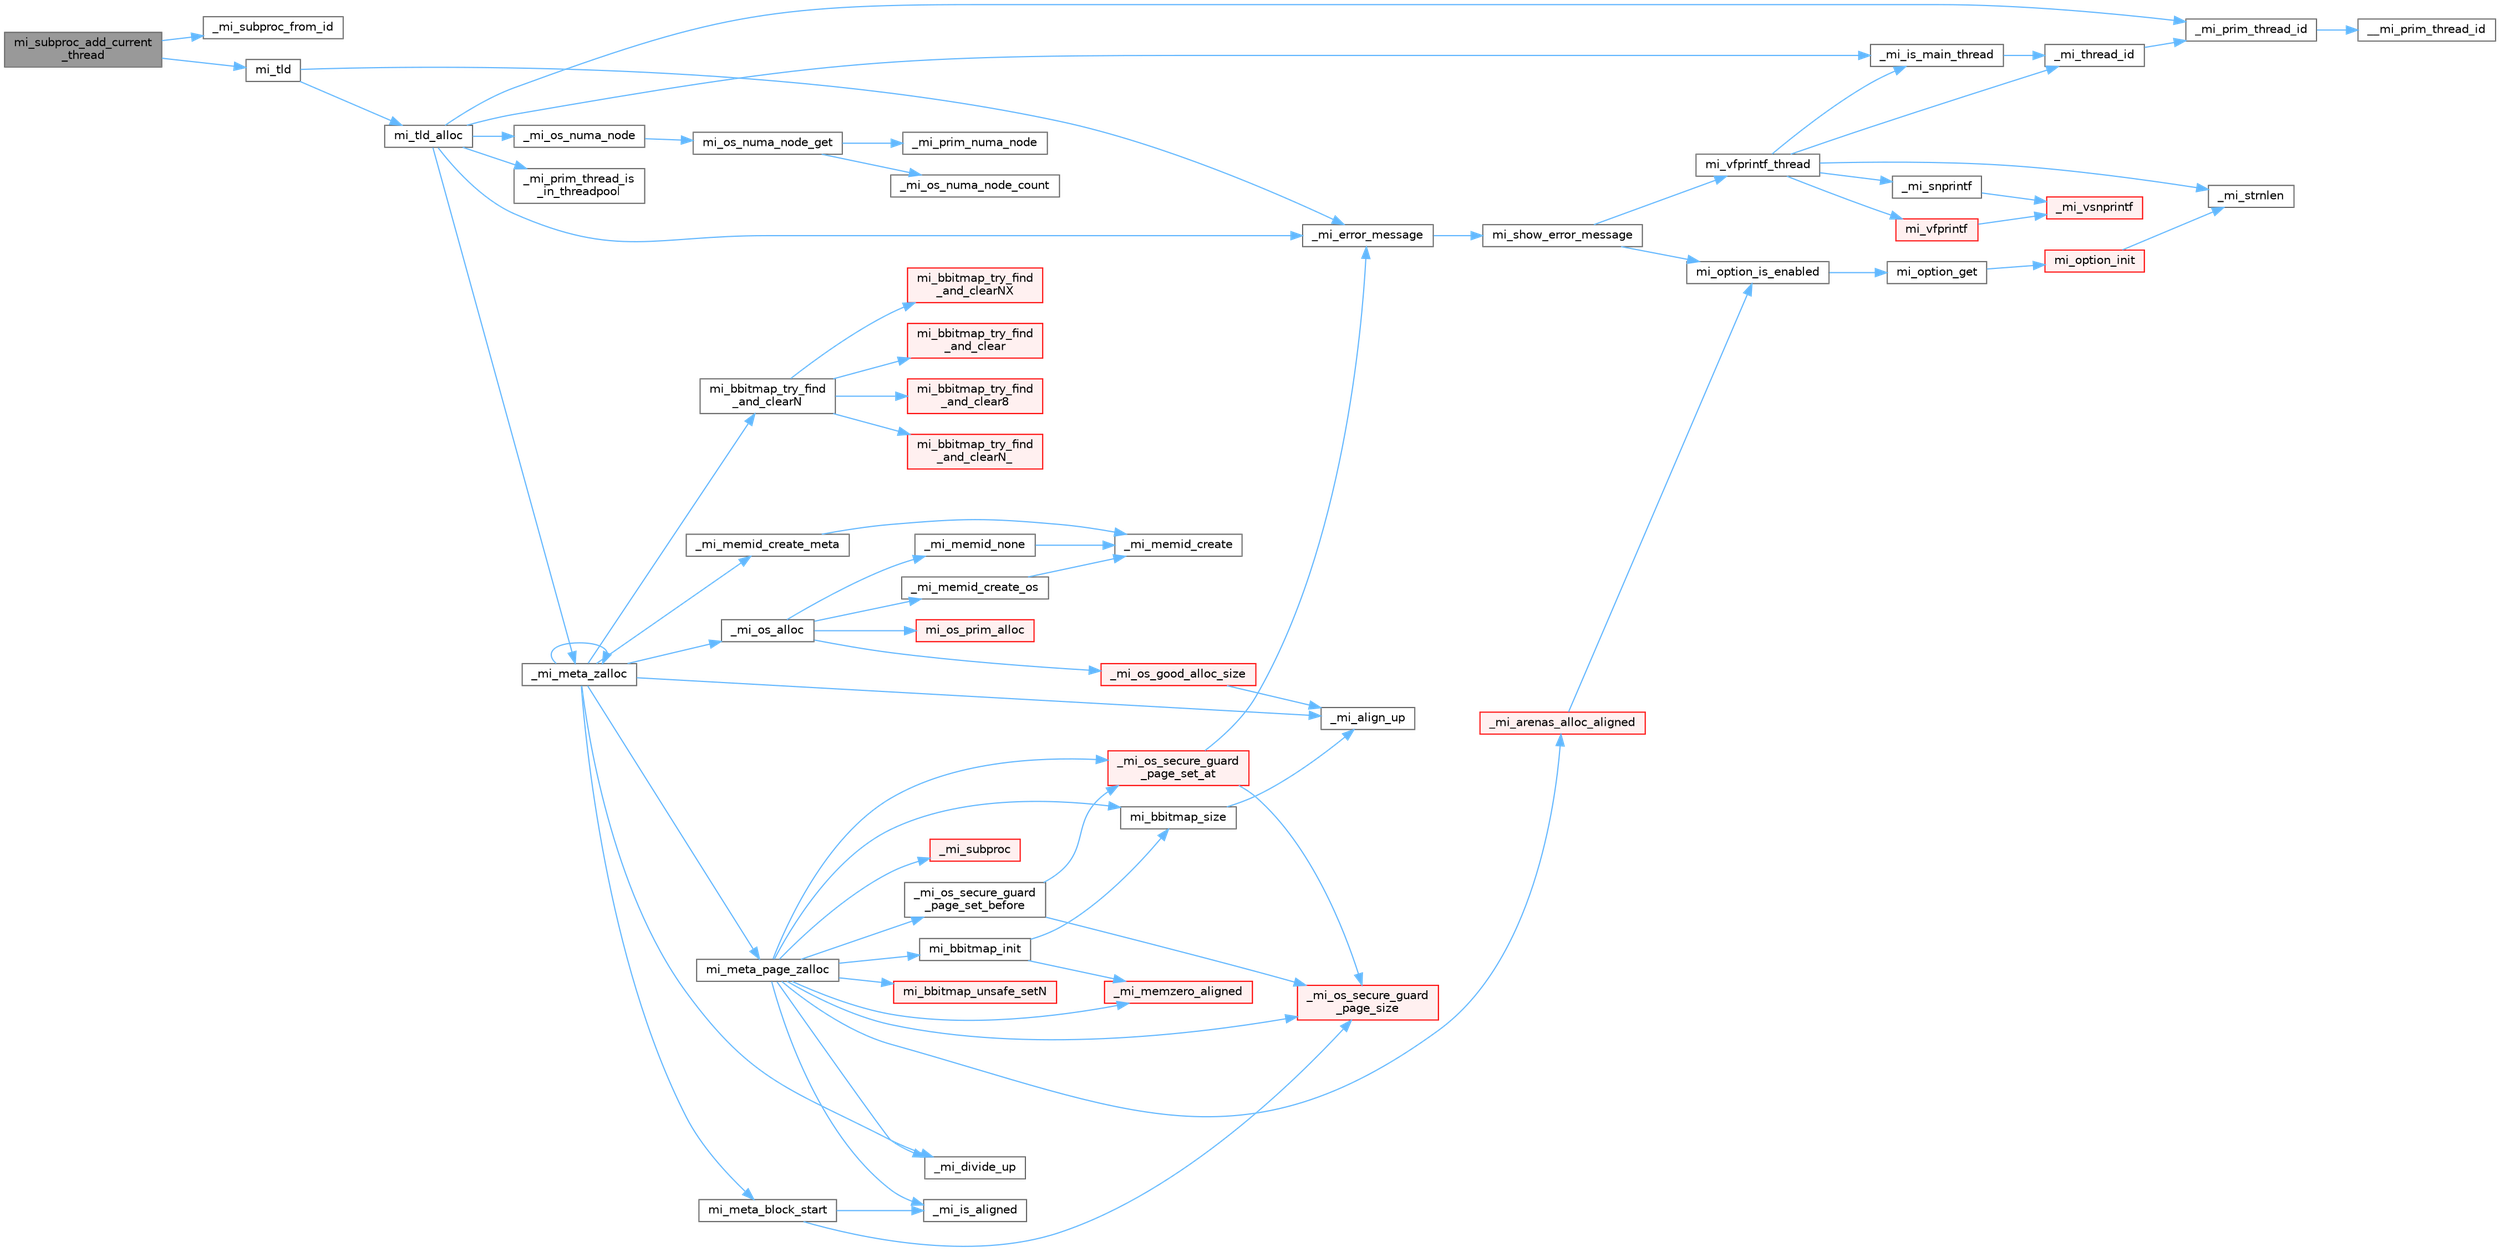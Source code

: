 digraph "mi_subproc_add_current_thread"
{
 // LATEX_PDF_SIZE
  bgcolor="transparent";
  edge [fontname=Helvetica,fontsize=10,labelfontname=Helvetica,labelfontsize=10];
  node [fontname=Helvetica,fontsize=10,shape=box,height=0.2,width=0.4];
  rankdir="LR";
  Node1 [id="Node000001",label="mi_subproc_add_current\l_thread",height=0.2,width=0.4,color="gray40", fillcolor="grey60", style="filled", fontcolor="black",tooltip=" "];
  Node1 -> Node2 [id="edge71_Node000001_Node000002",color="steelblue1",style="solid",tooltip=" "];
  Node2 [id="Node000002",label="_mi_subproc_from_id",height=0.2,width=0.4,color="grey40", fillcolor="white", style="filled",URL="$_e_a_s_t_l_2packages_2mimalloc_2src_2init_8c.html#a6b78bf92274622c0d932a8859ab865af",tooltip=" "];
  Node1 -> Node3 [id="edge72_Node000001_Node000003",color="steelblue1",style="solid",tooltip=" "];
  Node3 [id="Node000003",label="mi_tld",height=0.2,width=0.4,color="grey40", fillcolor="white", style="filled",URL="$_e_a_s_t_l_2packages_2mimalloc_2src_2init_8c.html#a6e90738c5f828cb4ea4173e14615c377",tooltip=" "];
  Node3 -> Node4 [id="edge73_Node000003_Node000004",color="steelblue1",style="solid",tooltip=" "];
  Node4 [id="Node000004",label="_mi_error_message",height=0.2,width=0.4,color="grey40", fillcolor="white", style="filled",URL="$options_8c.html#a2bebc073bcaac71658e57bb260c2e426",tooltip=" "];
  Node4 -> Node5 [id="edge74_Node000004_Node000005",color="steelblue1",style="solid",tooltip=" "];
  Node5 [id="Node000005",label="mi_show_error_message",height=0.2,width=0.4,color="grey40", fillcolor="white", style="filled",URL="$options_8c.html#a025f32c63014753e87fd7a579d2bb8aa",tooltip=" "];
  Node5 -> Node6 [id="edge75_Node000005_Node000006",color="steelblue1",style="solid",tooltip=" "];
  Node6 [id="Node000006",label="mi_option_is_enabled",height=0.2,width=0.4,color="grey40", fillcolor="white", style="filled",URL="$group__options.html#ga459ad98f18b3fc9275474807fe0ca188",tooltip=" "];
  Node6 -> Node7 [id="edge76_Node000006_Node000007",color="steelblue1",style="solid",tooltip=" "];
  Node7 [id="Node000007",label="mi_option_get",height=0.2,width=0.4,color="grey40", fillcolor="white", style="filled",URL="$group__options.html#ga7e8af195cc81d3fa64ccf2662caa565a",tooltip=" "];
  Node7 -> Node8 [id="edge77_Node000007_Node000008",color="steelblue1",style="solid",tooltip=" "];
  Node8 [id="Node000008",label="mi_option_init",height=0.2,width=0.4,color="red", fillcolor="#FFF0F0", style="filled",URL="$options_8c.html#a61970c5b942f29a5dea8a39742421cfe",tooltip=" "];
  Node8 -> Node16 [id="edge78_Node000008_Node000016",color="steelblue1",style="solid",tooltip=" "];
  Node16 [id="Node000016",label="_mi_strnlen",height=0.2,width=0.4,color="grey40", fillcolor="white", style="filled",URL="$libc_8c.html#ae8577fe0d9bbe3fb90d2169caa1af943",tooltip=" "];
  Node5 -> Node20 [id="edge79_Node000005_Node000020",color="steelblue1",style="solid",tooltip=" "];
  Node20 [id="Node000020",label="mi_vfprintf_thread",height=0.2,width=0.4,color="grey40", fillcolor="white", style="filled",URL="$options_8c.html#a4af8263c139d04a876914f39024a7424",tooltip=" "];
  Node20 -> Node21 [id="edge80_Node000020_Node000021",color="steelblue1",style="solid",tooltip=" "];
  Node21 [id="Node000021",label="_mi_is_main_thread",height=0.2,width=0.4,color="grey40", fillcolor="white", style="filled",URL="$_e_a_s_t_l_2packages_2mimalloc_2src_2init_8c.html#a008e0a28e7c86b15a04094d595e2c327",tooltip=" "];
  Node21 -> Node22 [id="edge81_Node000021_Node000022",color="steelblue1",style="solid",tooltip=" "];
  Node22 [id="Node000022",label="_mi_thread_id",height=0.2,width=0.4,color="grey40", fillcolor="white", style="filled",URL="$_e_a_s_t_l_2packages_2mimalloc_2src_2init_8c.html#a43068a36d7dea6ccf1e3558a27e22993",tooltip=" "];
  Node22 -> Node23 [id="edge82_Node000022_Node000023",color="steelblue1",style="solid",tooltip=" "];
  Node23 [id="Node000023",label="_mi_prim_thread_id",height=0.2,width=0.4,color="grey40", fillcolor="white", style="filled",URL="$prim_8h.html#a3875c92cbb791d0a7c69bc1fd2df6804",tooltip=" "];
  Node23 -> Node24 [id="edge83_Node000023_Node000024",color="steelblue1",style="solid",tooltip=" "];
  Node24 [id="Node000024",label="__mi_prim_thread_id",height=0.2,width=0.4,color="grey40", fillcolor="white", style="filled",URL="$prim_8h.html#a42ea20cb0253ec21dff5f6770927df20",tooltip=" "];
  Node20 -> Node25 [id="edge84_Node000020_Node000025",color="steelblue1",style="solid",tooltip=" "];
  Node25 [id="Node000025",label="_mi_snprintf",height=0.2,width=0.4,color="grey40", fillcolor="white", style="filled",URL="$libc_8c.html#a6c2f4673e3317f332571bc1bec18c49b",tooltip=" "];
  Node25 -> Node26 [id="edge85_Node000025_Node000026",color="steelblue1",style="solid",tooltip=" "];
  Node26 [id="Node000026",label="_mi_vsnprintf",height=0.2,width=0.4,color="red", fillcolor="#FFF0F0", style="filled",URL="$libc_8c.html#a8991188606f00dc8665aa14d8e7dab83",tooltip=" "];
  Node20 -> Node16 [id="edge86_Node000020_Node000016",color="steelblue1",style="solid",tooltip=" "];
  Node20 -> Node22 [id="edge87_Node000020_Node000022",color="steelblue1",style="solid",tooltip=" "];
  Node20 -> Node32 [id="edge88_Node000020_Node000032",color="steelblue1",style="solid",tooltip=" "];
  Node32 [id="Node000032",label="mi_vfprintf",height=0.2,width=0.4,color="red", fillcolor="#FFF0F0", style="filled",URL="$options_8c.html#a1f31f62f178fb5309451aa44c8d25327",tooltip=" "];
  Node32 -> Node26 [id="edge89_Node000032_Node000026",color="steelblue1",style="solid",tooltip=" "];
  Node3 -> Node41 [id="edge90_Node000003_Node000041",color="steelblue1",style="solid",tooltip=" "];
  Node41 [id="Node000041",label="mi_tld_alloc",height=0.2,width=0.4,color="grey40", fillcolor="white", style="filled",URL="$_e_a_s_t_l_2packages_2mimalloc_2src_2init_8c.html#a69e326a3e850840d14a624a21cf66520",tooltip=" "];
  Node41 -> Node4 [id="edge91_Node000041_Node000004",color="steelblue1",style="solid",tooltip=" "];
  Node41 -> Node21 [id="edge92_Node000041_Node000021",color="steelblue1",style="solid",tooltip=" "];
  Node41 -> Node42 [id="edge93_Node000041_Node000042",color="steelblue1",style="solid",tooltip=" "];
  Node42 [id="Node000042",label="_mi_meta_zalloc",height=0.2,width=0.4,color="grey40", fillcolor="white", style="filled",URL="$arena-meta_8c.html#a31a659497b10a801687c27c99ab780ae",tooltip=" "];
  Node42 -> Node43 [id="edge94_Node000042_Node000043",color="steelblue1",style="solid",tooltip=" "];
  Node43 [id="Node000043",label="_mi_align_up",height=0.2,width=0.4,color="grey40", fillcolor="white", style="filled",URL="$_e_a_s_t_l_2packages_2mimalloc_2include_2mimalloc_2internal_8h.html#a7f35944d44d8a16365072023dd19e0da",tooltip=" "];
  Node42 -> Node44 [id="edge95_Node000042_Node000044",color="steelblue1",style="solid",tooltip=" "];
  Node44 [id="Node000044",label="_mi_divide_up",height=0.2,width=0.4,color="grey40", fillcolor="white", style="filled",URL="$_e_a_s_t_l_2packages_2mimalloc_2include_2mimalloc_2internal_8h.html#a693e5b64e9a4644c716974dda2395edc",tooltip=" "];
  Node42 -> Node45 [id="edge96_Node000042_Node000045",color="steelblue1",style="solid",tooltip=" "];
  Node45 [id="Node000045",label="_mi_memid_create_meta",height=0.2,width=0.4,color="grey40", fillcolor="white", style="filled",URL="$_e_a_s_t_l_2packages_2mimalloc_2include_2mimalloc_2internal_8h.html#abe6a939e19dc8bd746a6aaa6de9f1bf0",tooltip=" "];
  Node45 -> Node46 [id="edge97_Node000045_Node000046",color="steelblue1",style="solid",tooltip=" "];
  Node46 [id="Node000046",label="_mi_memid_create",height=0.2,width=0.4,color="grey40", fillcolor="white", style="filled",URL="$_e_a_s_t_l_2packages_2mimalloc_2include_2mimalloc_2internal_8h.html#a666352100ead3b22c4cd8ac803b1b1f8",tooltip=" "];
  Node42 -> Node42 [id="edge98_Node000042_Node000042",color="steelblue1",style="solid",tooltip=" "];
  Node42 -> Node47 [id="edge99_Node000042_Node000047",color="steelblue1",style="solid",tooltip=" "];
  Node47 [id="Node000047",label="_mi_os_alloc",height=0.2,width=0.4,color="grey40", fillcolor="white", style="filled",URL="$os_8c.html#adda37bbacbf064719f3398bc4c8de08f",tooltip=" "];
  Node47 -> Node48 [id="edge100_Node000047_Node000048",color="steelblue1",style="solid",tooltip=" "];
  Node48 [id="Node000048",label="_mi_memid_create_os",height=0.2,width=0.4,color="grey40", fillcolor="white", style="filled",URL="$_e_a_s_t_l_2packages_2mimalloc_2include_2mimalloc_2internal_8h.html#a09383ef9229fc236d59aadf1acc9268c",tooltip=" "];
  Node48 -> Node46 [id="edge101_Node000048_Node000046",color="steelblue1",style="solid",tooltip=" "];
  Node47 -> Node49 [id="edge102_Node000047_Node000049",color="steelblue1",style="solid",tooltip=" "];
  Node49 [id="Node000049",label="_mi_memid_none",height=0.2,width=0.4,color="grey40", fillcolor="white", style="filled",URL="$_e_a_s_t_l_2packages_2mimalloc_2include_2mimalloc_2internal_8h.html#a130091d8591ac82c587dace216eca4d2",tooltip=" "];
  Node49 -> Node46 [id="edge103_Node000049_Node000046",color="steelblue1",style="solid",tooltip=" "];
  Node47 -> Node50 [id="edge104_Node000047_Node000050",color="steelblue1",style="solid",tooltip=" "];
  Node50 [id="Node000050",label="_mi_os_good_alloc_size",height=0.2,width=0.4,color="red", fillcolor="#FFF0F0", style="filled",URL="$os_8c.html#aa30b56bf7b30da1c4f35323cfccce4f1",tooltip=" "];
  Node50 -> Node43 [id="edge105_Node000050_Node000043",color="steelblue1",style="solid",tooltip=" "];
  Node47 -> Node52 [id="edge106_Node000047_Node000052",color="steelblue1",style="solid",tooltip=" "];
  Node52 [id="Node000052",label="mi_os_prim_alloc",height=0.2,width=0.4,color="red", fillcolor="#FFF0F0", style="filled",URL="$os_8c.html#ac50f6ac4cacc85db44bcdfbe89f941b8",tooltip=" "];
  Node42 -> Node79 [id="edge107_Node000042_Node000079",color="steelblue1",style="solid",tooltip=" "];
  Node79 [id="Node000079",label="mi_bbitmap_try_find\l_and_clearN",height=0.2,width=0.4,color="grey40", fillcolor="white", style="filled",URL="$bitmap_8h.html#a68973af6da3993bcf5f6e14bd5395e0e",tooltip=" "];
  Node79 -> Node80 [id="edge108_Node000079_Node000080",color="steelblue1",style="solid",tooltip=" "];
  Node80 [id="Node000080",label="mi_bbitmap_try_find\l_and_clear",height=0.2,width=0.4,color="red", fillcolor="#FFF0F0", style="filled",URL="$bitmap_8c.html#af4021b82102a0099956ce78b094ef754",tooltip=" "];
  Node79 -> Node110 [id="edge109_Node000079_Node000110",color="steelblue1",style="solid",tooltip=" "];
  Node110 [id="Node000110",label="mi_bbitmap_try_find\l_and_clear8",height=0.2,width=0.4,color="red", fillcolor="#FFF0F0", style="filled",URL="$bitmap_8c.html#a1cea740ac26cb096d1af87f0ccf155e6",tooltip=" "];
  Node79 -> Node116 [id="edge110_Node000079_Node000116",color="steelblue1",style="solid",tooltip=" "];
  Node116 [id="Node000116",label="mi_bbitmap_try_find\l_and_clearN_",height=0.2,width=0.4,color="red", fillcolor="#FFF0F0", style="filled",URL="$bitmap_8c.html#a5a1cbdadcced2fcfd0c3bc12e797fdd3",tooltip=" "];
  Node79 -> Node128 [id="edge111_Node000079_Node000128",color="steelblue1",style="solid",tooltip=" "];
  Node128 [id="Node000128",label="mi_bbitmap_try_find\l_and_clearNX",height=0.2,width=0.4,color="red", fillcolor="#FFF0F0", style="filled",URL="$bitmap_8c.html#a39dd151902e207638aac95877e04e7b3",tooltip=" "];
  Node42 -> Node130 [id="edge112_Node000042_Node000130",color="steelblue1",style="solid",tooltip=" "];
  Node130 [id="Node000130",label="mi_meta_block_start",height=0.2,width=0.4,color="grey40", fillcolor="white", style="filled",URL="$arena-meta_8c.html#aeece3fac418407c81bab2ef651ea35a6",tooltip=" "];
  Node130 -> Node66 [id="edge113_Node000130_Node000066",color="steelblue1",style="solid",tooltip=" "];
  Node66 [id="Node000066",label="_mi_is_aligned",height=0.2,width=0.4,color="grey40", fillcolor="white", style="filled",URL="$_e_a_s_t_l_2packages_2mimalloc_2include_2mimalloc_2internal_8h.html#ad446ae4d82cbdbd78dfbe46fa2330555",tooltip=" "];
  Node130 -> Node131 [id="edge114_Node000130_Node000131",color="steelblue1",style="solid",tooltip=" "];
  Node131 [id="Node000131",label="_mi_os_secure_guard\l_page_size",height=0.2,width=0.4,color="red", fillcolor="#FFF0F0", style="filled",URL="$os_8c.html#a2daf38bcf9e1a42db5038d237354fbe2",tooltip=" "];
  Node42 -> Node133 [id="edge115_Node000042_Node000133",color="steelblue1",style="solid",tooltip=" "];
  Node133 [id="Node000133",label="mi_meta_page_zalloc",height=0.2,width=0.4,color="grey40", fillcolor="white", style="filled",URL="$arena-meta_8c.html#a2c5c527039fe8a63d9fdca08d1a83ba9",tooltip=" "];
  Node133 -> Node134 [id="edge116_Node000133_Node000134",color="steelblue1",style="solid",tooltip=" "];
  Node134 [id="Node000134",label="_mi_arenas_alloc_aligned",height=0.2,width=0.4,color="red", fillcolor="#FFF0F0", style="filled",URL="$arena_8c.html#ac3ca9c0300ae2a2e700ec85ebe85d461",tooltip=" "];
  Node134 -> Node6 [id="edge117_Node000134_Node000006",color="steelblue1",style="solid",tooltip=" "];
  Node133 -> Node44 [id="edge118_Node000133_Node000044",color="steelblue1",style="solid",tooltip=" "];
  Node133 -> Node66 [id="edge119_Node000133_Node000066",color="steelblue1",style="solid",tooltip=" "];
  Node133 -> Node201 [id="edge120_Node000133_Node000201",color="steelblue1",style="solid",tooltip=" "];
  Node201 [id="Node000201",label="_mi_memzero_aligned",height=0.2,width=0.4,color="red", fillcolor="#FFF0F0", style="filled",URL="$_e_a_s_t_l_2packages_2mimalloc_2include_2mimalloc_2internal_8h.html#aa1d3beee9d492fc175ac2584e50fd8ea",tooltip=" "];
  Node133 -> Node198 [id="edge121_Node000133_Node000198",color="steelblue1",style="solid",tooltip=" "];
  Node198 [id="Node000198",label="_mi_os_secure_guard\l_page_set_at",height=0.2,width=0.4,color="red", fillcolor="#FFF0F0", style="filled",URL="$os_8c.html#ab8a90f7c45f09eeb46adb1677f438827",tooltip=" "];
  Node198 -> Node4 [id="edge122_Node000198_Node000004",color="steelblue1",style="solid",tooltip=" "];
  Node198 -> Node131 [id="edge123_Node000198_Node000131",color="steelblue1",style="solid",tooltip=" "];
  Node133 -> Node197 [id="edge124_Node000133_Node000197",color="steelblue1",style="solid",tooltip=" "];
  Node197 [id="Node000197",label="_mi_os_secure_guard\l_page_set_before",height=0.2,width=0.4,color="grey40", fillcolor="white", style="filled",URL="$os_8c.html#aac8deca2b283afa161d538be5b073e23",tooltip=" "];
  Node197 -> Node198 [id="edge125_Node000197_Node000198",color="steelblue1",style="solid",tooltip=" "];
  Node197 -> Node131 [id="edge126_Node000197_Node000131",color="steelblue1",style="solid",tooltip=" "];
  Node133 -> Node131 [id="edge127_Node000133_Node000131",color="steelblue1",style="solid",tooltip=" "];
  Node133 -> Node163 [id="edge128_Node000133_Node000163",color="steelblue1",style="solid",tooltip=" "];
  Node163 [id="Node000163",label="_mi_subproc",height=0.2,width=0.4,color="red", fillcolor="#FFF0F0", style="filled",URL="$_e_a_s_t_l_2packages_2mimalloc_2src_2init_8c.html#ad7ba0b811f08490a3e64e9a7b3a03486",tooltip=" "];
  Node133 -> Node200 [id="edge129_Node000133_Node000200",color="steelblue1",style="solid",tooltip=" "];
  Node200 [id="Node000200",label="mi_bbitmap_init",height=0.2,width=0.4,color="grey40", fillcolor="white", style="filled",URL="$bitmap_8c.html#a4bd0f59fd39f7ef532ecf6379640103a",tooltip=" "];
  Node200 -> Node201 [id="edge130_Node000200_Node000201",color="steelblue1",style="solid",tooltip=" "];
  Node200 -> Node203 [id="edge131_Node000200_Node000203",color="steelblue1",style="solid",tooltip=" "];
  Node203 [id="Node000203",label="mi_bbitmap_size",height=0.2,width=0.4,color="grey40", fillcolor="white", style="filled",URL="$bitmap_8c.html#a065d698438c0e7f252b96706e9ed3f8e",tooltip=" "];
  Node203 -> Node43 [id="edge132_Node000203_Node000043",color="steelblue1",style="solid",tooltip=" "];
  Node133 -> Node203 [id="edge133_Node000133_Node000203",color="steelblue1",style="solid",tooltip=" "];
  Node133 -> Node212 [id="edge134_Node000133_Node000212",color="steelblue1",style="solid",tooltip=" "];
  Node212 [id="Node000212",label="mi_bbitmap_unsafe_setN",height=0.2,width=0.4,color="red", fillcolor="#FFF0F0", style="filled",URL="$bitmap_8c.html#a370a9392dc0bbcf78d5ff77ca2a9e15b",tooltip=" "];
  Node41 -> Node243 [id="edge135_Node000041_Node000243",color="steelblue1",style="solid",tooltip=" "];
  Node243 [id="Node000243",label="_mi_os_numa_node",height=0.2,width=0.4,color="grey40", fillcolor="white", style="filled",URL="$os_8c.html#a87bf5dee86fa26ec1cfb519539d1c7aa",tooltip=" "];
  Node243 -> Node244 [id="edge136_Node000243_Node000244",color="steelblue1",style="solid",tooltip=" "];
  Node244 [id="Node000244",label="mi_os_numa_node_get",height=0.2,width=0.4,color="grey40", fillcolor="white", style="filled",URL="$os_8c.html#a951856b6c151081805f4216eb8de02df",tooltip=" "];
  Node244 -> Node245 [id="edge137_Node000244_Node000245",color="steelblue1",style="solid",tooltip=" "];
  Node245 [id="Node000245",label="_mi_os_numa_node_count",height=0.2,width=0.4,color="grey40", fillcolor="white", style="filled",URL="$_e_a_s_t_l_2packages_2mimalloc_2include_2mimalloc_2internal_8h.html#a7104e74ef3302f691be1cca5120f1349",tooltip=" "];
  Node244 -> Node246 [id="edge138_Node000244_Node000246",color="steelblue1",style="solid",tooltip=" "];
  Node246 [id="Node000246",label="_mi_prim_numa_node",height=0.2,width=0.4,color="grey40", fillcolor="white", style="filled",URL="$windows_2prim_8c.html#a933262d22f5d4ebb70599b45c3104236",tooltip=" "];
  Node41 -> Node23 [id="edge139_Node000041_Node000023",color="steelblue1",style="solid",tooltip=" "];
  Node41 -> Node247 [id="edge140_Node000041_Node000247",color="steelblue1",style="solid",tooltip=" "];
  Node247 [id="Node000247",label="_mi_prim_thread_is\l_in_threadpool",height=0.2,width=0.4,color="grey40", fillcolor="white", style="filled",URL="$windows_2prim_8c.html#aeb1429fbac0d95c6d38a018007360ba4",tooltip=" "];
}
